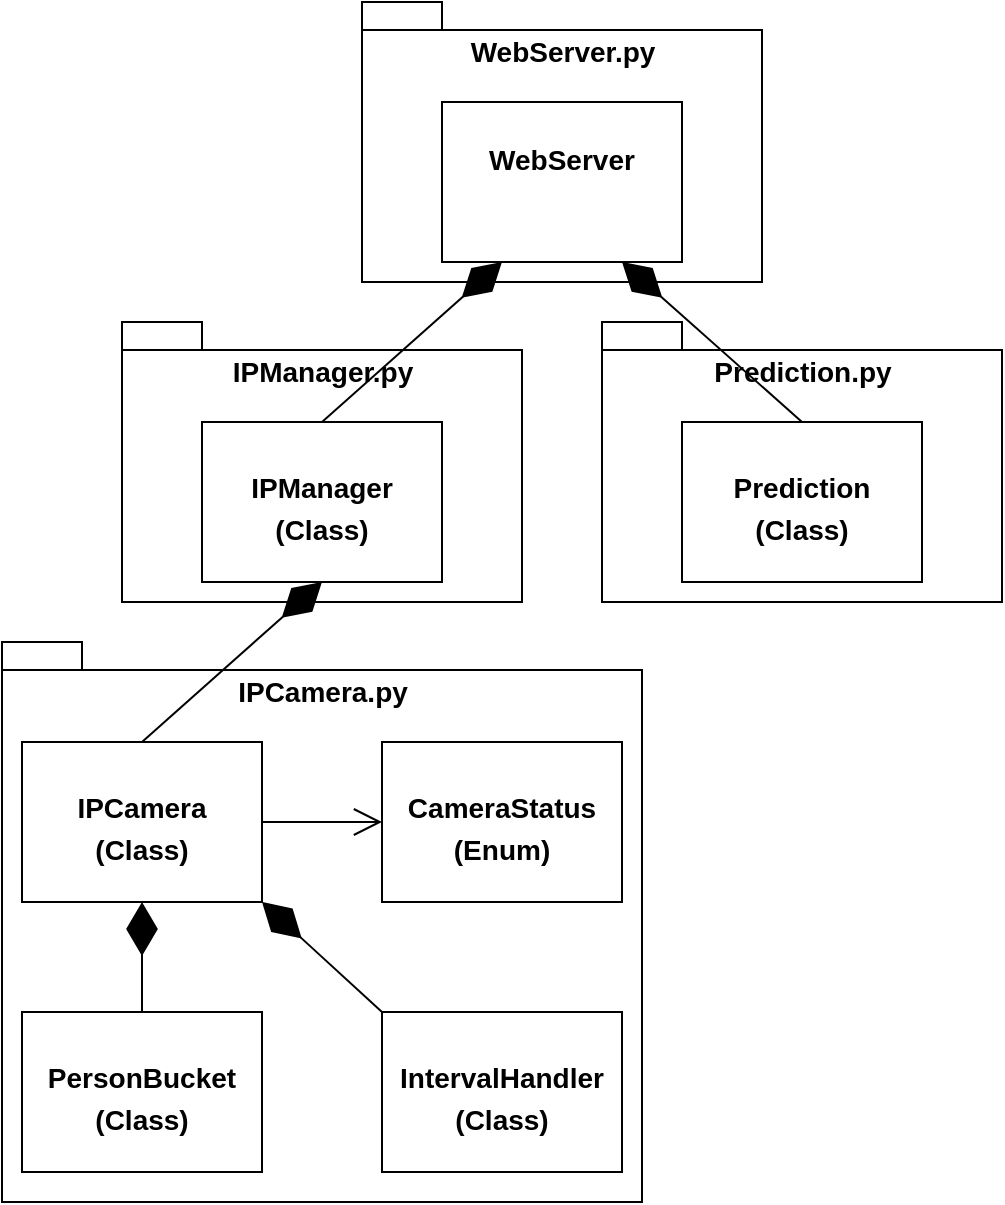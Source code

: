 <mxfile version="14.6.11" type="device"><diagram id="1FKCQhBXybq0PIzALCOs" name="Page-1"><mxGraphModel dx="1422" dy="794" grid="1" gridSize="10" guides="1" tooltips="1" connect="1" arrows="1" fold="1" page="1" pageScale="1" pageWidth="827" pageHeight="1169" math="0" shadow="0"><root><mxCell id="0"/><mxCell id="1" parent="0"/><mxCell id="Sm3jvCyx_A9G659B1tFK-17" value="Prediction.py" style="shape=folder;fontStyle=1;spacingTop=10;tabWidth=40;tabHeight=14;tabPosition=left;html=1;fontSize=14;strokeColor=#000000;strokeWidth=1;align=center;verticalAlign=top;" vertex="1" parent="1"><mxGeometry x="400" y="200" width="200" height="140" as="geometry"/></mxCell><mxCell id="Sm3jvCyx_A9G659B1tFK-16" value="IPManager.py" style="shape=folder;fontStyle=1;spacingTop=10;tabWidth=40;tabHeight=14;tabPosition=left;html=1;fontSize=14;strokeColor=#000000;strokeWidth=1;align=center;verticalAlign=top;" vertex="1" parent="1"><mxGeometry x="160" y="200" width="200" height="140" as="geometry"/></mxCell><mxCell id="Sm3jvCyx_A9G659B1tFK-15" value="WebServer.py" style="shape=folder;fontStyle=1;spacingTop=10;tabWidth=40;tabHeight=14;tabPosition=left;html=1;fontSize=14;strokeColor=#000000;strokeWidth=1;align=center;verticalAlign=top;" vertex="1" parent="1"><mxGeometry x="280" y="40" width="200" height="140" as="geometry"/></mxCell><mxCell id="Sm3jvCyx_A9G659B1tFK-8" value="&lt;p style=&quot;margin: 4px 0px 0px; font-size: 14px;&quot;&gt;&lt;br style=&quot;font-size: 14px;&quot;&gt;WebServer&lt;/p&gt;" style="verticalAlign=top;align=center;overflow=fill;fontSize=14;fontFamily=Helvetica;html=1;fontStyle=1" vertex="1" parent="1"><mxGeometry x="320" y="90" width="120" height="80" as="geometry"/></mxCell><mxCell id="Sm3jvCyx_A9G659B1tFK-10" value="&lt;p style=&quot;margin: 4px 0px 0px ; font-size: 14px&quot;&gt;&lt;br&gt;&lt;/p&gt;&lt;p style=&quot;margin: 4px 0px 0px ; font-size: 14px&quot;&gt;Prediction&lt;/p&gt;&lt;p style=&quot;margin: 4px 0px 0px ; font-size: 14px&quot;&gt;(Class)&lt;/p&gt;" style="verticalAlign=top;align=center;overflow=fill;fontSize=14;fontFamily=Helvetica;html=1;strokeWidth=1;fontStyle=1" vertex="1" parent="1"><mxGeometry x="440" y="250" width="120" height="80" as="geometry"/></mxCell><mxCell id="Sm3jvCyx_A9G659B1tFK-11" value="" style="endArrow=diamondThin;endFill=1;endSize=24;html=1;fontSize=13;exitX=0.5;exitY=0;exitDx=0;exitDy=0;entryX=0.75;entryY=1;entryDx=0;entryDy=0;" edge="1" parent="1" source="Sm3jvCyx_A9G659B1tFK-10" target="Sm3jvCyx_A9G659B1tFK-8"><mxGeometry width="160" relative="1" as="geometry"><mxPoint x="330" y="250" as="sourcePoint"/><mxPoint x="490" y="250" as="targetPoint"/></mxGeometry></mxCell><mxCell id="Sm3jvCyx_A9G659B1tFK-12" value="&lt;p style=&quot;margin: 4px 0px 0px ; font-size: 14px&quot;&gt;&lt;span&gt;&lt;br&gt;&lt;/span&gt;&lt;/p&gt;&lt;p style=&quot;margin: 4px 0px 0px ; font-size: 14px&quot;&gt;&lt;span&gt;IPManager&lt;/span&gt;&lt;br&gt;&lt;/p&gt;&lt;p style=&quot;margin: 4px 0px 0px ; font-size: 14px&quot;&gt;(Class)&lt;/p&gt;" style="verticalAlign=top;align=center;overflow=fill;fontSize=14;fontFamily=Helvetica;html=1;strokeWidth=1;fontStyle=1" vertex="1" parent="1"><mxGeometry x="200" y="250" width="120" height="80" as="geometry"/></mxCell><mxCell id="Sm3jvCyx_A9G659B1tFK-13" value="" style="endArrow=diamondThin;endFill=1;endSize=24;html=1;fontSize=13;exitX=0.5;exitY=0;exitDx=0;exitDy=0;entryX=0.25;entryY=1;entryDx=0;entryDy=0;" edge="1" parent="1" source="Sm3jvCyx_A9G659B1tFK-12" target="Sm3jvCyx_A9G659B1tFK-8"><mxGeometry width="160" relative="1" as="geometry"><mxPoint x="310" y="200" as="sourcePoint"/><mxPoint x="250" y="120" as="targetPoint"/></mxGeometry></mxCell><mxCell id="Sm3jvCyx_A9G659B1tFK-18" value="IPCamera.py&lt;br&gt;" style="shape=folder;fontStyle=1;spacingTop=10;tabWidth=40;tabHeight=14;tabPosition=left;html=1;fontSize=14;strokeColor=#000000;strokeWidth=1;align=center;verticalAlign=top;" vertex="1" parent="1"><mxGeometry x="100" y="360" width="320" height="280" as="geometry"/></mxCell><mxCell id="Sm3jvCyx_A9G659B1tFK-19" value="&lt;p style=&quot;margin: 4px 0px 0px ; font-size: 14px&quot;&gt;&lt;br&gt;&lt;/p&gt;&lt;p style=&quot;margin: 4px 0px 0px ; font-size: 14px&quot;&gt;IPCamera&lt;/p&gt;&lt;p style=&quot;margin: 4px 0px 0px ; font-size: 14px&quot;&gt;(Class)&lt;/p&gt;" style="verticalAlign=top;align=center;overflow=fill;fontSize=14;fontFamily=Helvetica;html=1;strokeWidth=1;fontStyle=1" vertex="1" parent="1"><mxGeometry x="110" y="410" width="120" height="80" as="geometry"/></mxCell><mxCell id="Sm3jvCyx_A9G659B1tFK-20" value="&lt;p style=&quot;margin: 4px 0px 0px ; font-size: 14px&quot;&gt;&lt;br&gt;&lt;/p&gt;&lt;p style=&quot;margin: 4px 0px 0px ; font-size: 14px&quot;&gt;CameraStatus&lt;/p&gt;&lt;p style=&quot;margin: 4px 0px 0px ; font-size: 14px&quot;&gt;(Enum)&lt;/p&gt;" style="verticalAlign=top;align=center;overflow=fill;fontSize=14;fontFamily=Helvetica;html=1;strokeWidth=1;fontStyle=1" vertex="1" parent="1"><mxGeometry x="290" y="410" width="120" height="80" as="geometry"/></mxCell><mxCell id="Sm3jvCyx_A9G659B1tFK-21" value="&lt;p style=&quot;margin: 4px 0px 0px ; font-size: 14px&quot;&gt;&lt;br&gt;&lt;/p&gt;&lt;p style=&quot;margin: 4px 0px 0px ; font-size: 14px&quot;&gt;PersonBucket&lt;/p&gt;&lt;p style=&quot;margin: 4px 0px 0px ; font-size: 14px&quot;&gt;(Class)&lt;/p&gt;" style="verticalAlign=top;align=center;overflow=fill;fontSize=14;fontFamily=Helvetica;html=1;strokeWidth=1;fontStyle=1" vertex="1" parent="1"><mxGeometry x="110" y="545" width="120" height="80" as="geometry"/></mxCell><mxCell id="Sm3jvCyx_A9G659B1tFK-22" value="&lt;p style=&quot;margin: 4px 0px 0px ; font-size: 14px&quot;&gt;&lt;br&gt;&lt;/p&gt;&lt;p style=&quot;margin: 4px 0px 0px ; font-size: 14px&quot;&gt;IntervalHandler&lt;/p&gt;&lt;p style=&quot;margin: 4px 0px 0px ; font-size: 14px&quot;&gt;(Class)&lt;/p&gt;" style="verticalAlign=top;align=center;overflow=fill;fontSize=14;fontFamily=Helvetica;html=1;strokeWidth=1;fontStyle=1" vertex="1" parent="1"><mxGeometry x="290" y="545" width="120" height="80" as="geometry"/></mxCell><mxCell id="Sm3jvCyx_A9G659B1tFK-24" value="" style="endArrow=diamondThin;endFill=1;endSize=24;html=1;fontSize=13;exitX=0.5;exitY=0;exitDx=0;exitDy=0;entryX=0.5;entryY=1;entryDx=0;entryDy=0;" edge="1" parent="1" source="Sm3jvCyx_A9G659B1tFK-19" target="Sm3jvCyx_A9G659B1tFK-12"><mxGeometry width="160" relative="1" as="geometry"><mxPoint x="200" y="420" as="sourcePoint"/><mxPoint x="260" y="300" as="targetPoint"/></mxGeometry></mxCell><mxCell id="Sm3jvCyx_A9G659B1tFK-25" value="" style="endArrow=open;endFill=1;endSize=12;html=1;fontSize=14;exitX=1;exitY=0.5;exitDx=0;exitDy=0;entryX=0;entryY=0.5;entryDx=0;entryDy=0;" edge="1" parent="1" source="Sm3jvCyx_A9G659B1tFK-19" target="Sm3jvCyx_A9G659B1tFK-20"><mxGeometry width="160" relative="1" as="geometry"><mxPoint x="240" y="449.5" as="sourcePoint"/><mxPoint x="400" y="449.5" as="targetPoint"/></mxGeometry></mxCell><mxCell id="Sm3jvCyx_A9G659B1tFK-26" value="" style="endArrow=diamondThin;endFill=1;endSize=24;html=1;fontSize=13;exitX=0.5;exitY=0;exitDx=0;exitDy=0;entryX=0.5;entryY=1;entryDx=0;entryDy=0;" edge="1" parent="1" source="Sm3jvCyx_A9G659B1tFK-21" target="Sm3jvCyx_A9G659B1tFK-19"><mxGeometry width="160" relative="1" as="geometry"><mxPoint x="260" y="540" as="sourcePoint"/><mxPoint x="350" y="460" as="targetPoint"/></mxGeometry></mxCell><mxCell id="Sm3jvCyx_A9G659B1tFK-28" value="" style="endArrow=diamondThin;endFill=1;endSize=24;html=1;fontSize=13;exitX=0;exitY=0;exitDx=0;exitDy=0;entryX=1;entryY=1;entryDx=0;entryDy=0;" edge="1" parent="1" source="Sm3jvCyx_A9G659B1tFK-22" target="Sm3jvCyx_A9G659B1tFK-19"><mxGeometry width="160" relative="1" as="geometry"><mxPoint x="279" y="545" as="sourcePoint"/><mxPoint x="279" y="490" as="targetPoint"/></mxGeometry></mxCell></root></mxGraphModel></diagram></mxfile>